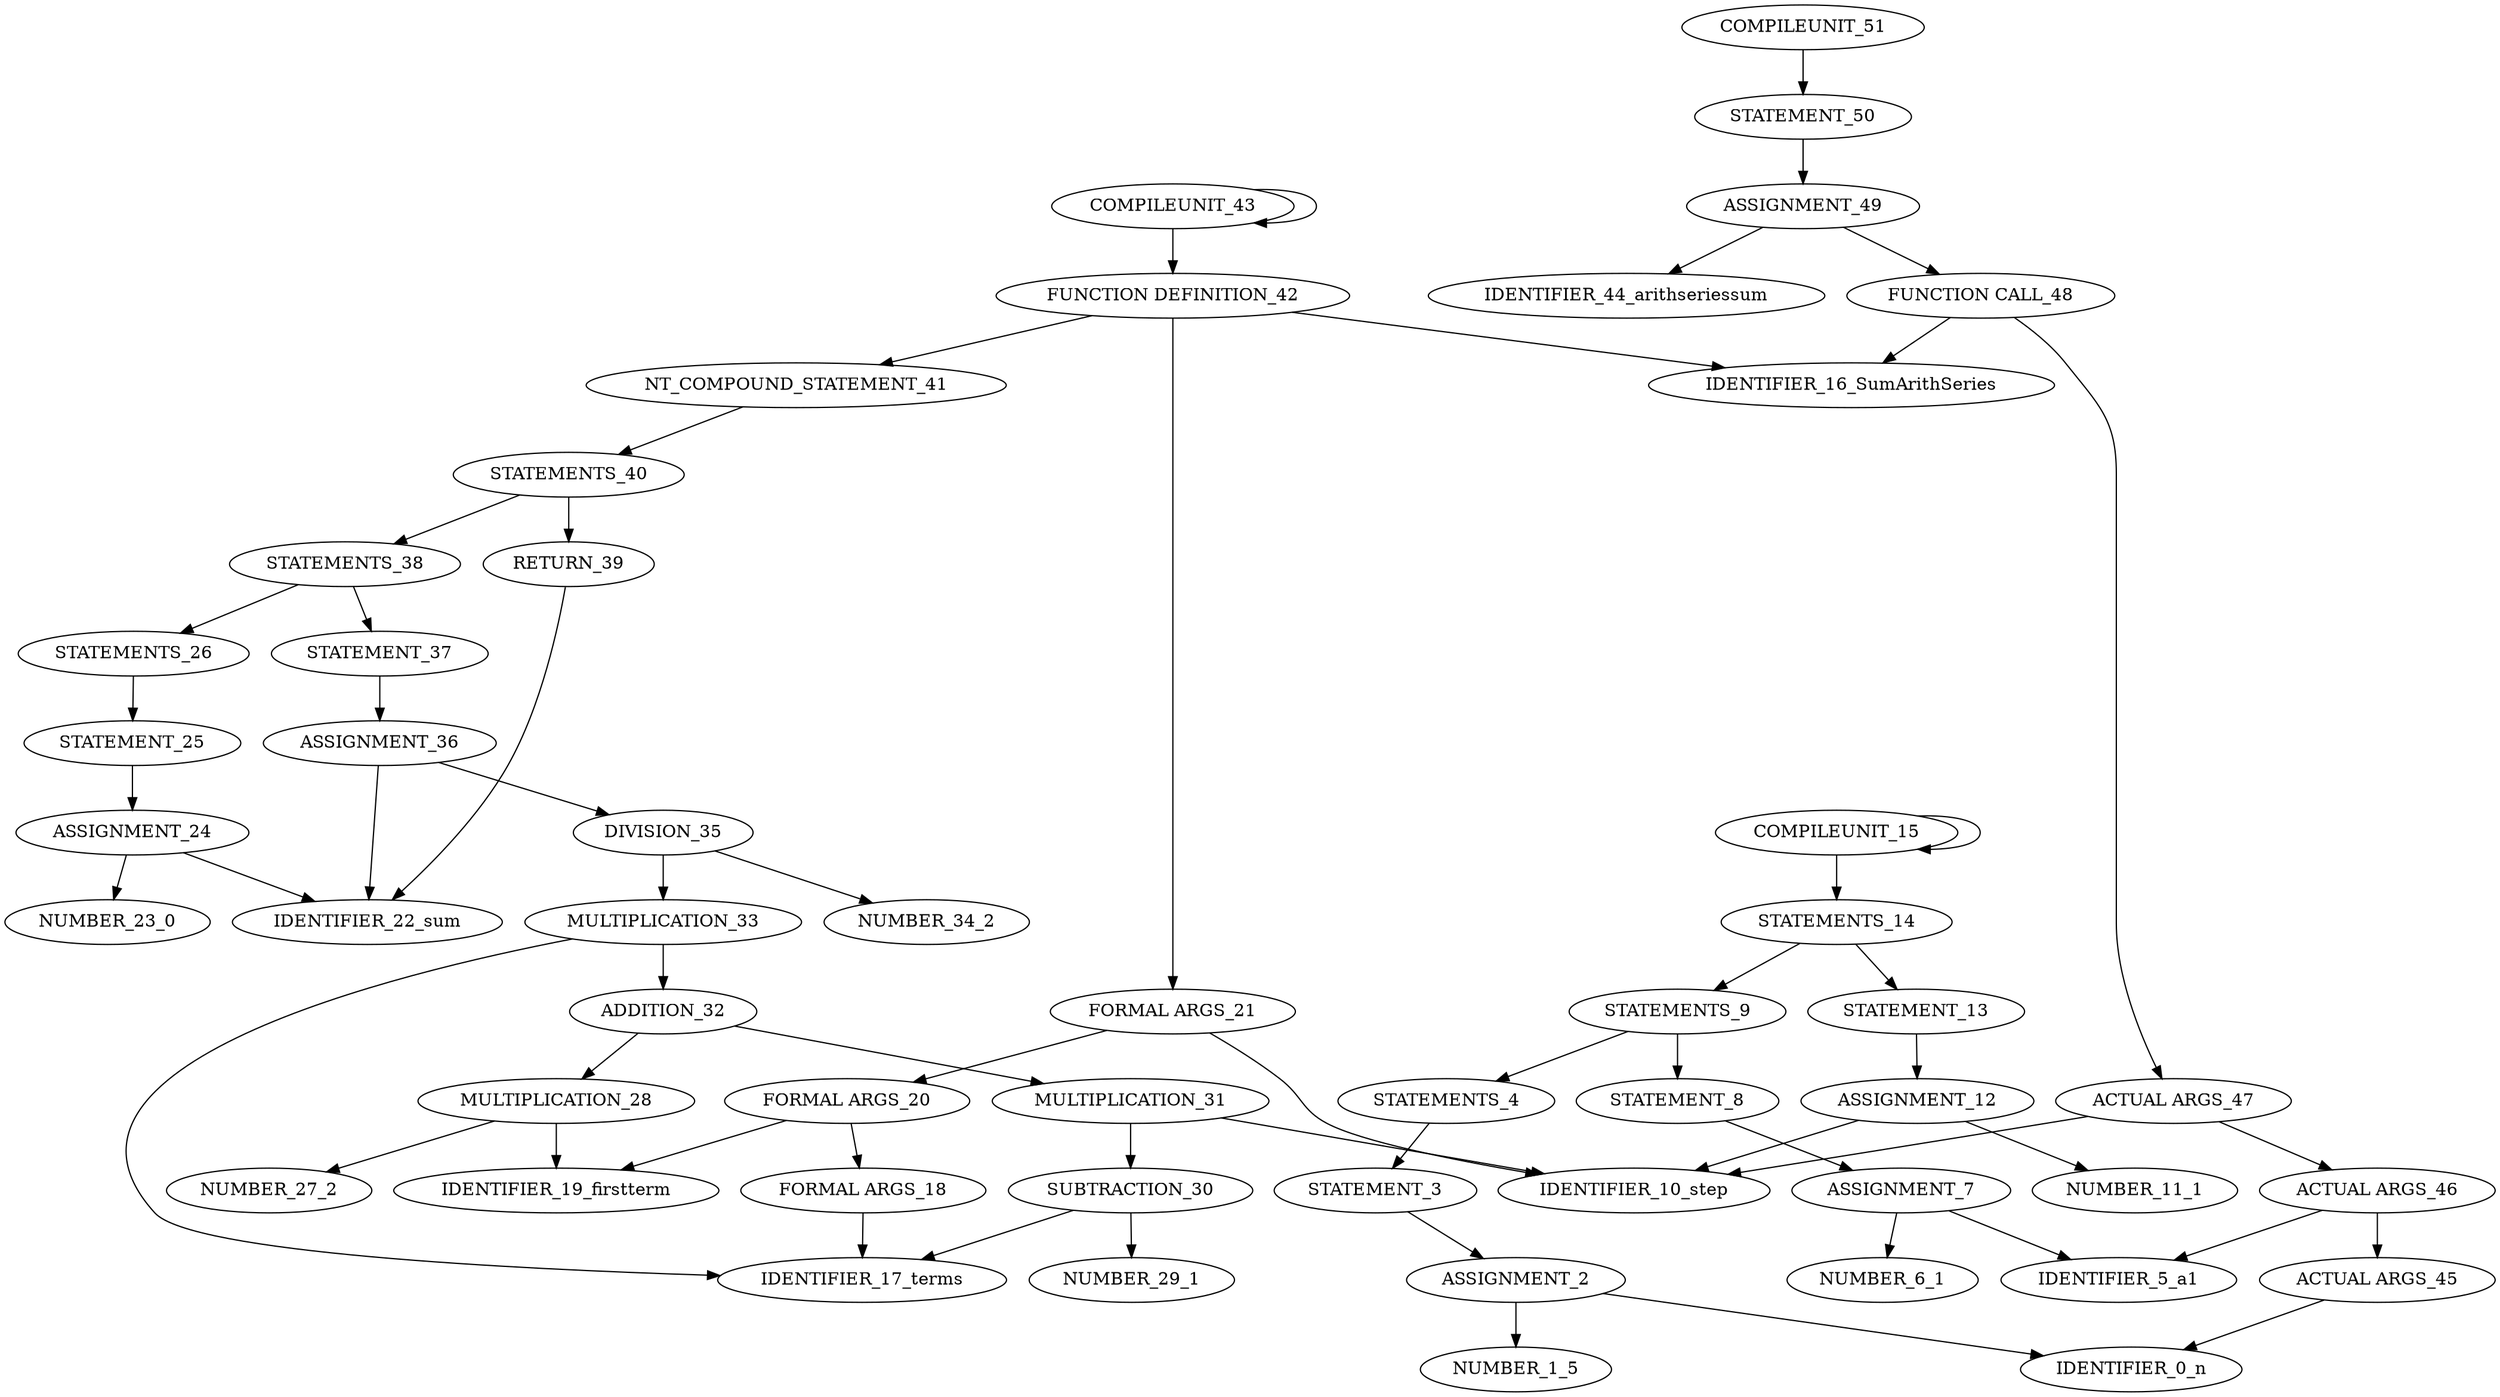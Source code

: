 digraph G{ 
"COMPILEUNIT_43"->"COMPILEUNIT_43";
"COMPILEUNIT_15"->"COMPILEUNIT_15";
"COMPILEUNIT_15"->"STATEMENTS_14";
"STATEMENTS_14"->"STATEMENTS_9";
"STATEMENTS_9"->"STATEMENTS_4";
"STATEMENTS_4"->"STATEMENT_3";
"STATEMENT_3"->"ASSIGNMENT_2";
"ASSIGNMENT_2"->"IDENTIFIER_0_n";
"ASSIGNMENT_2"->"NUMBER_1_5";
"STATEMENTS_9"->"STATEMENT_8";
"STATEMENT_8"->"ASSIGNMENT_7";
"ASSIGNMENT_7"->"IDENTIFIER_5_a1";
"ASSIGNMENT_7"->"NUMBER_6_1";
"STATEMENTS_14"->"STATEMENT_13";
"STATEMENT_13"->"ASSIGNMENT_12";
"ASSIGNMENT_12"->"IDENTIFIER_10_step";
"ASSIGNMENT_12"->"NUMBER_11_1";
"COMPILEUNIT_43"->"FUNCTION DEFINITION_42";
"FUNCTION DEFINITION_42"->"IDENTIFIER_16_SumArithSeries";
"FUNCTION DEFINITION_42"->"FORMAL ARGS_21";
"FORMAL ARGS_21"->"FORMAL ARGS_20";
"FORMAL ARGS_20"->"FORMAL ARGS_18";
"FORMAL ARGS_18"->"IDENTIFIER_17_terms";
"FORMAL ARGS_20"->"IDENTIFIER_19_firstterm";
"FORMAL ARGS_21"->"IDENTIFIER_10_step";
"FUNCTION DEFINITION_42"->"NT_COMPOUND_STATEMENT_41";
"NT_COMPOUND_STATEMENT_41"->"STATEMENTS_40";
"STATEMENTS_40"->"STATEMENTS_38";
"STATEMENTS_38"->"STATEMENTS_26";
"STATEMENTS_26"->"STATEMENT_25";
"STATEMENT_25"->"ASSIGNMENT_24";
"ASSIGNMENT_24"->"IDENTIFIER_22_sum";
"ASSIGNMENT_24"->"NUMBER_23_0";
"STATEMENTS_38"->"STATEMENT_37";
"STATEMENT_37"->"ASSIGNMENT_36";
"ASSIGNMENT_36"->"IDENTIFIER_22_sum";
"ASSIGNMENT_36"->"DIVISION_35";
"DIVISION_35"->"MULTIPLICATION_33";
"MULTIPLICATION_33"->"IDENTIFIER_17_terms";
"MULTIPLICATION_33"->"ADDITION_32";
"ADDITION_32"->"MULTIPLICATION_28";
"MULTIPLICATION_28"->"NUMBER_27_2";
"MULTIPLICATION_28"->"IDENTIFIER_19_firstterm";
"ADDITION_32"->"MULTIPLICATION_31";
"MULTIPLICATION_31"->"SUBTRACTION_30";
"SUBTRACTION_30"->"IDENTIFIER_17_terms";
"SUBTRACTION_30"->"NUMBER_29_1";
"MULTIPLICATION_31"->"IDENTIFIER_10_step";
"DIVISION_35"->"NUMBER_34_2";
"STATEMENTS_40"->"RETURN_39";
"RETURN_39"->"IDENTIFIER_22_sum";
"COMPILEUNIT_51"->"STATEMENT_50";
"STATEMENT_50"->"ASSIGNMENT_49";
"ASSIGNMENT_49"->"IDENTIFIER_44_arithseriessum";
"ASSIGNMENT_49"->"FUNCTION CALL_48";
"FUNCTION CALL_48"->"IDENTIFIER_16_SumArithSeries";
"FUNCTION CALL_48"->"ACTUAL ARGS_47";
"ACTUAL ARGS_47"->"ACTUAL ARGS_46";
"ACTUAL ARGS_46"->"ACTUAL ARGS_45";
"ACTUAL ARGS_45"->"IDENTIFIER_0_n";
"ACTUAL ARGS_46"->"IDENTIFIER_5_a1";
"ACTUAL ARGS_47"->"IDENTIFIER_10_step";
}